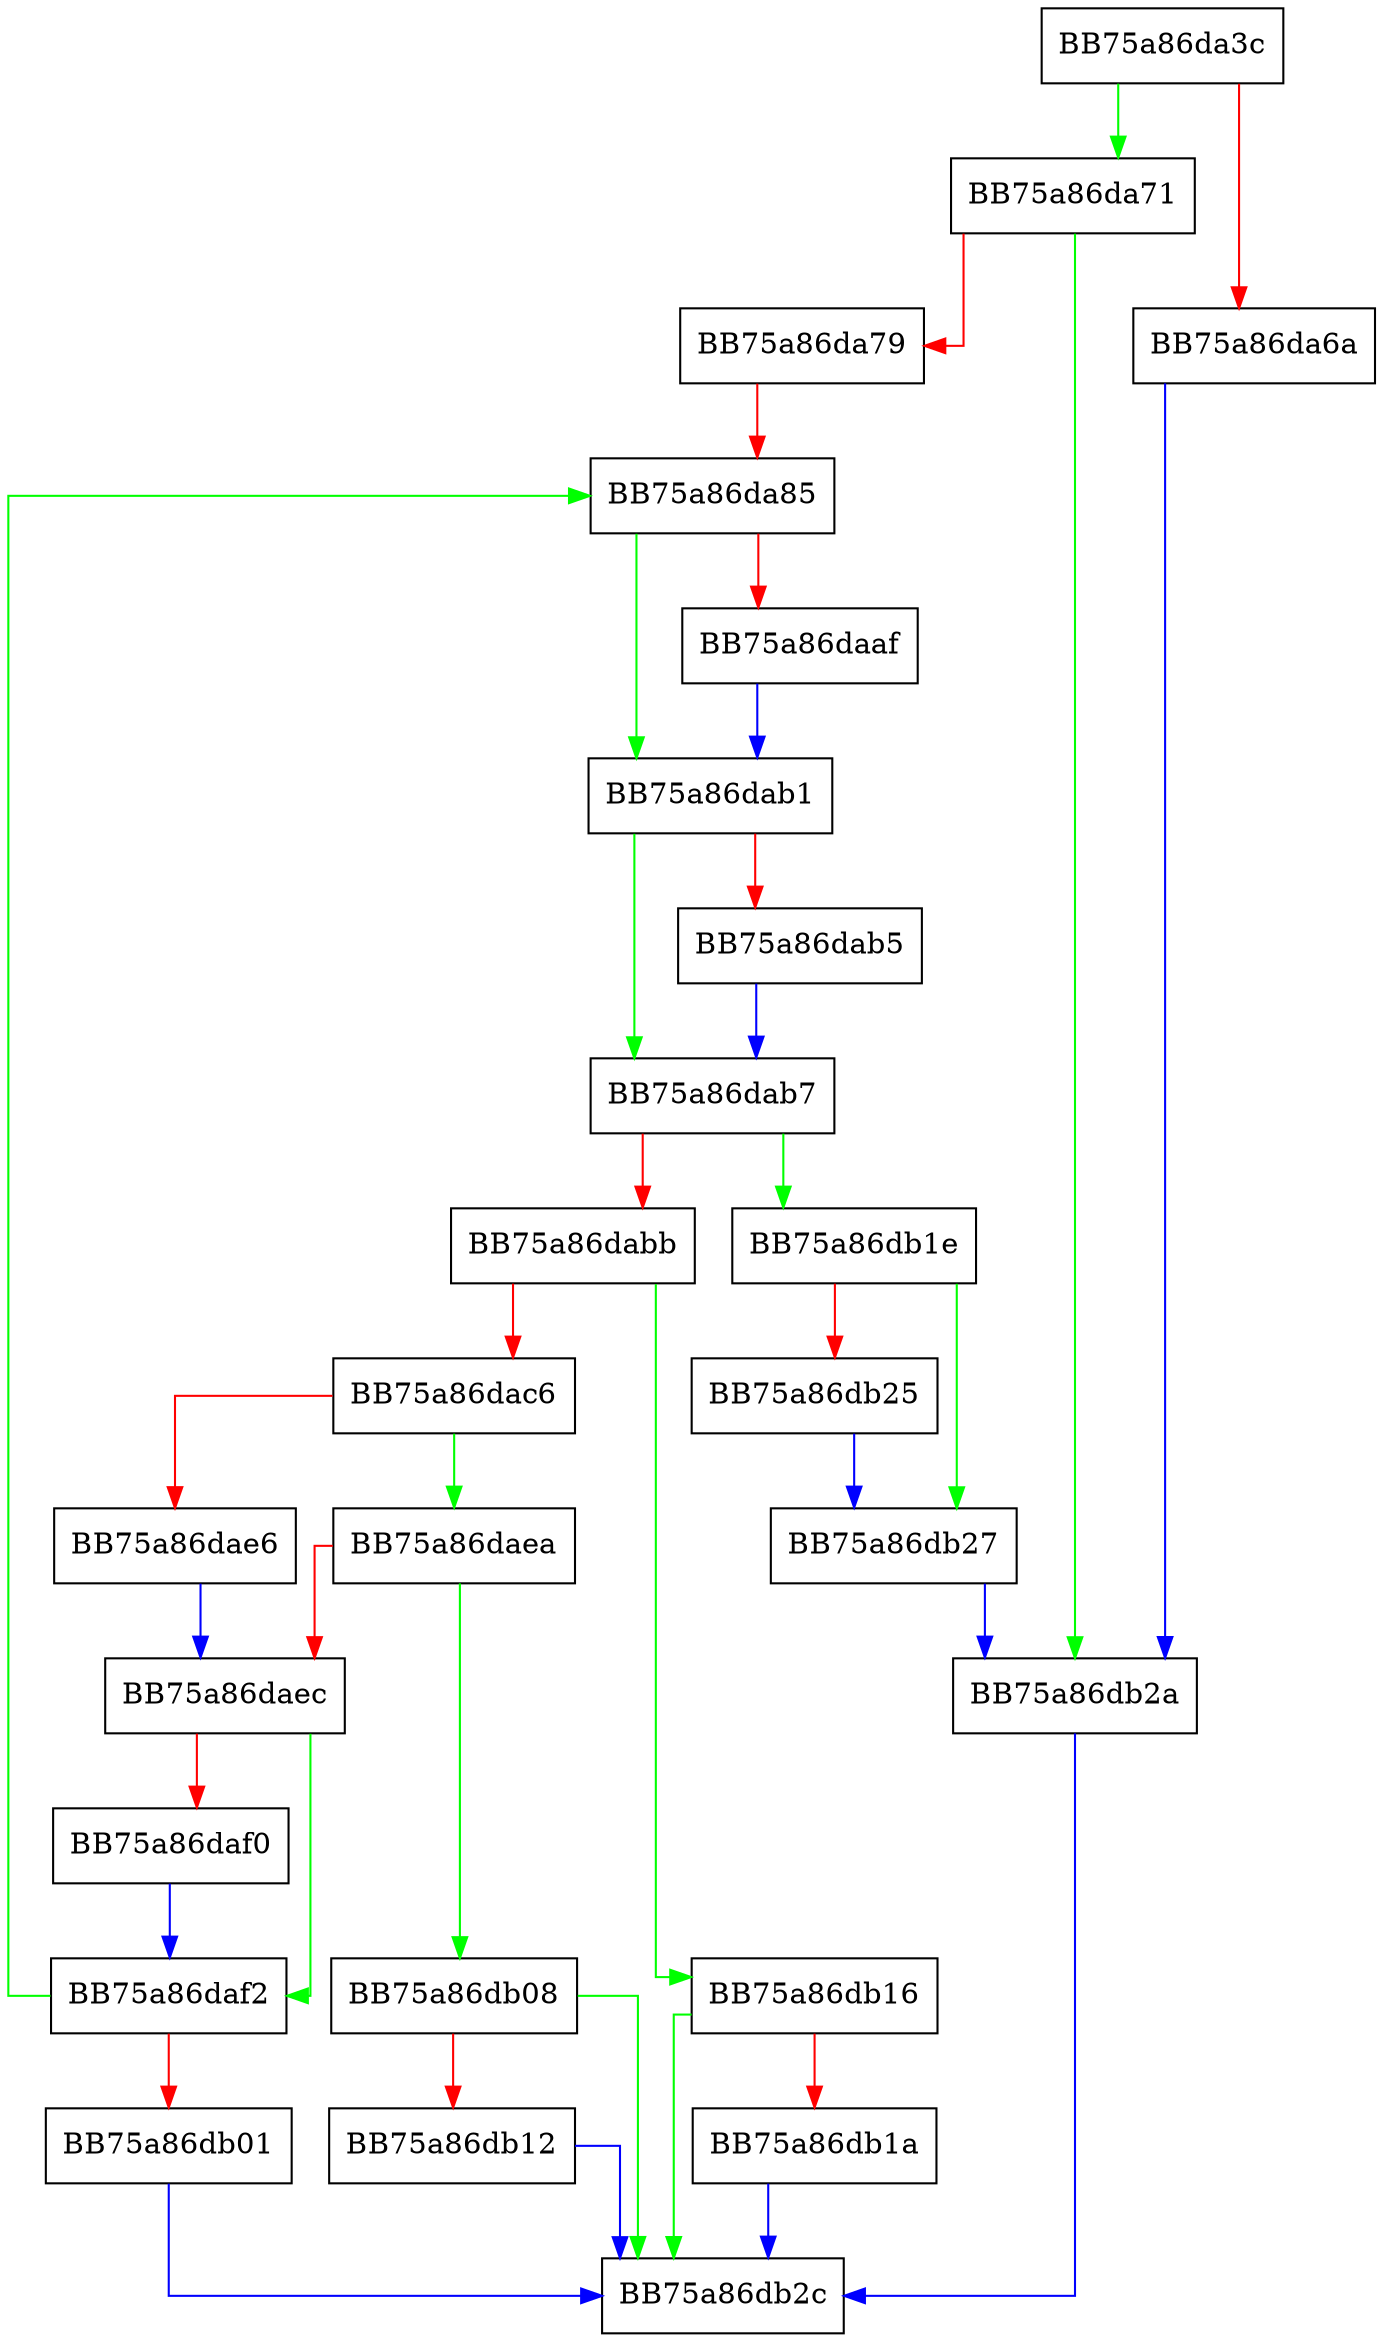digraph AppendMbcs {
  node [shape="box"];
  graph [splines=ortho];
  BB75a86da3c -> BB75a86da71 [color="green"];
  BB75a86da3c -> BB75a86da6a [color="red"];
  BB75a86da6a -> BB75a86db2a [color="blue"];
  BB75a86da71 -> BB75a86db2a [color="green"];
  BB75a86da71 -> BB75a86da79 [color="red"];
  BB75a86da79 -> BB75a86da85 [color="red"];
  BB75a86da85 -> BB75a86dab1 [color="green"];
  BB75a86da85 -> BB75a86daaf [color="red"];
  BB75a86daaf -> BB75a86dab1 [color="blue"];
  BB75a86dab1 -> BB75a86dab7 [color="green"];
  BB75a86dab1 -> BB75a86dab5 [color="red"];
  BB75a86dab5 -> BB75a86dab7 [color="blue"];
  BB75a86dab7 -> BB75a86db1e [color="green"];
  BB75a86dab7 -> BB75a86dabb [color="red"];
  BB75a86dabb -> BB75a86db16 [color="green"];
  BB75a86dabb -> BB75a86dac6 [color="red"];
  BB75a86dac6 -> BB75a86daea [color="green"];
  BB75a86dac6 -> BB75a86dae6 [color="red"];
  BB75a86dae6 -> BB75a86daec [color="blue"];
  BB75a86daea -> BB75a86db08 [color="green"];
  BB75a86daea -> BB75a86daec [color="red"];
  BB75a86daec -> BB75a86daf2 [color="green"];
  BB75a86daec -> BB75a86daf0 [color="red"];
  BB75a86daf0 -> BB75a86daf2 [color="blue"];
  BB75a86daf2 -> BB75a86da85 [color="green"];
  BB75a86daf2 -> BB75a86db01 [color="red"];
  BB75a86db01 -> BB75a86db2c [color="blue"];
  BB75a86db08 -> BB75a86db2c [color="green"];
  BB75a86db08 -> BB75a86db12 [color="red"];
  BB75a86db12 -> BB75a86db2c [color="blue"];
  BB75a86db16 -> BB75a86db2c [color="green"];
  BB75a86db16 -> BB75a86db1a [color="red"];
  BB75a86db1a -> BB75a86db2c [color="blue"];
  BB75a86db1e -> BB75a86db27 [color="green"];
  BB75a86db1e -> BB75a86db25 [color="red"];
  BB75a86db25 -> BB75a86db27 [color="blue"];
  BB75a86db27 -> BB75a86db2a [color="blue"];
  BB75a86db2a -> BB75a86db2c [color="blue"];
}